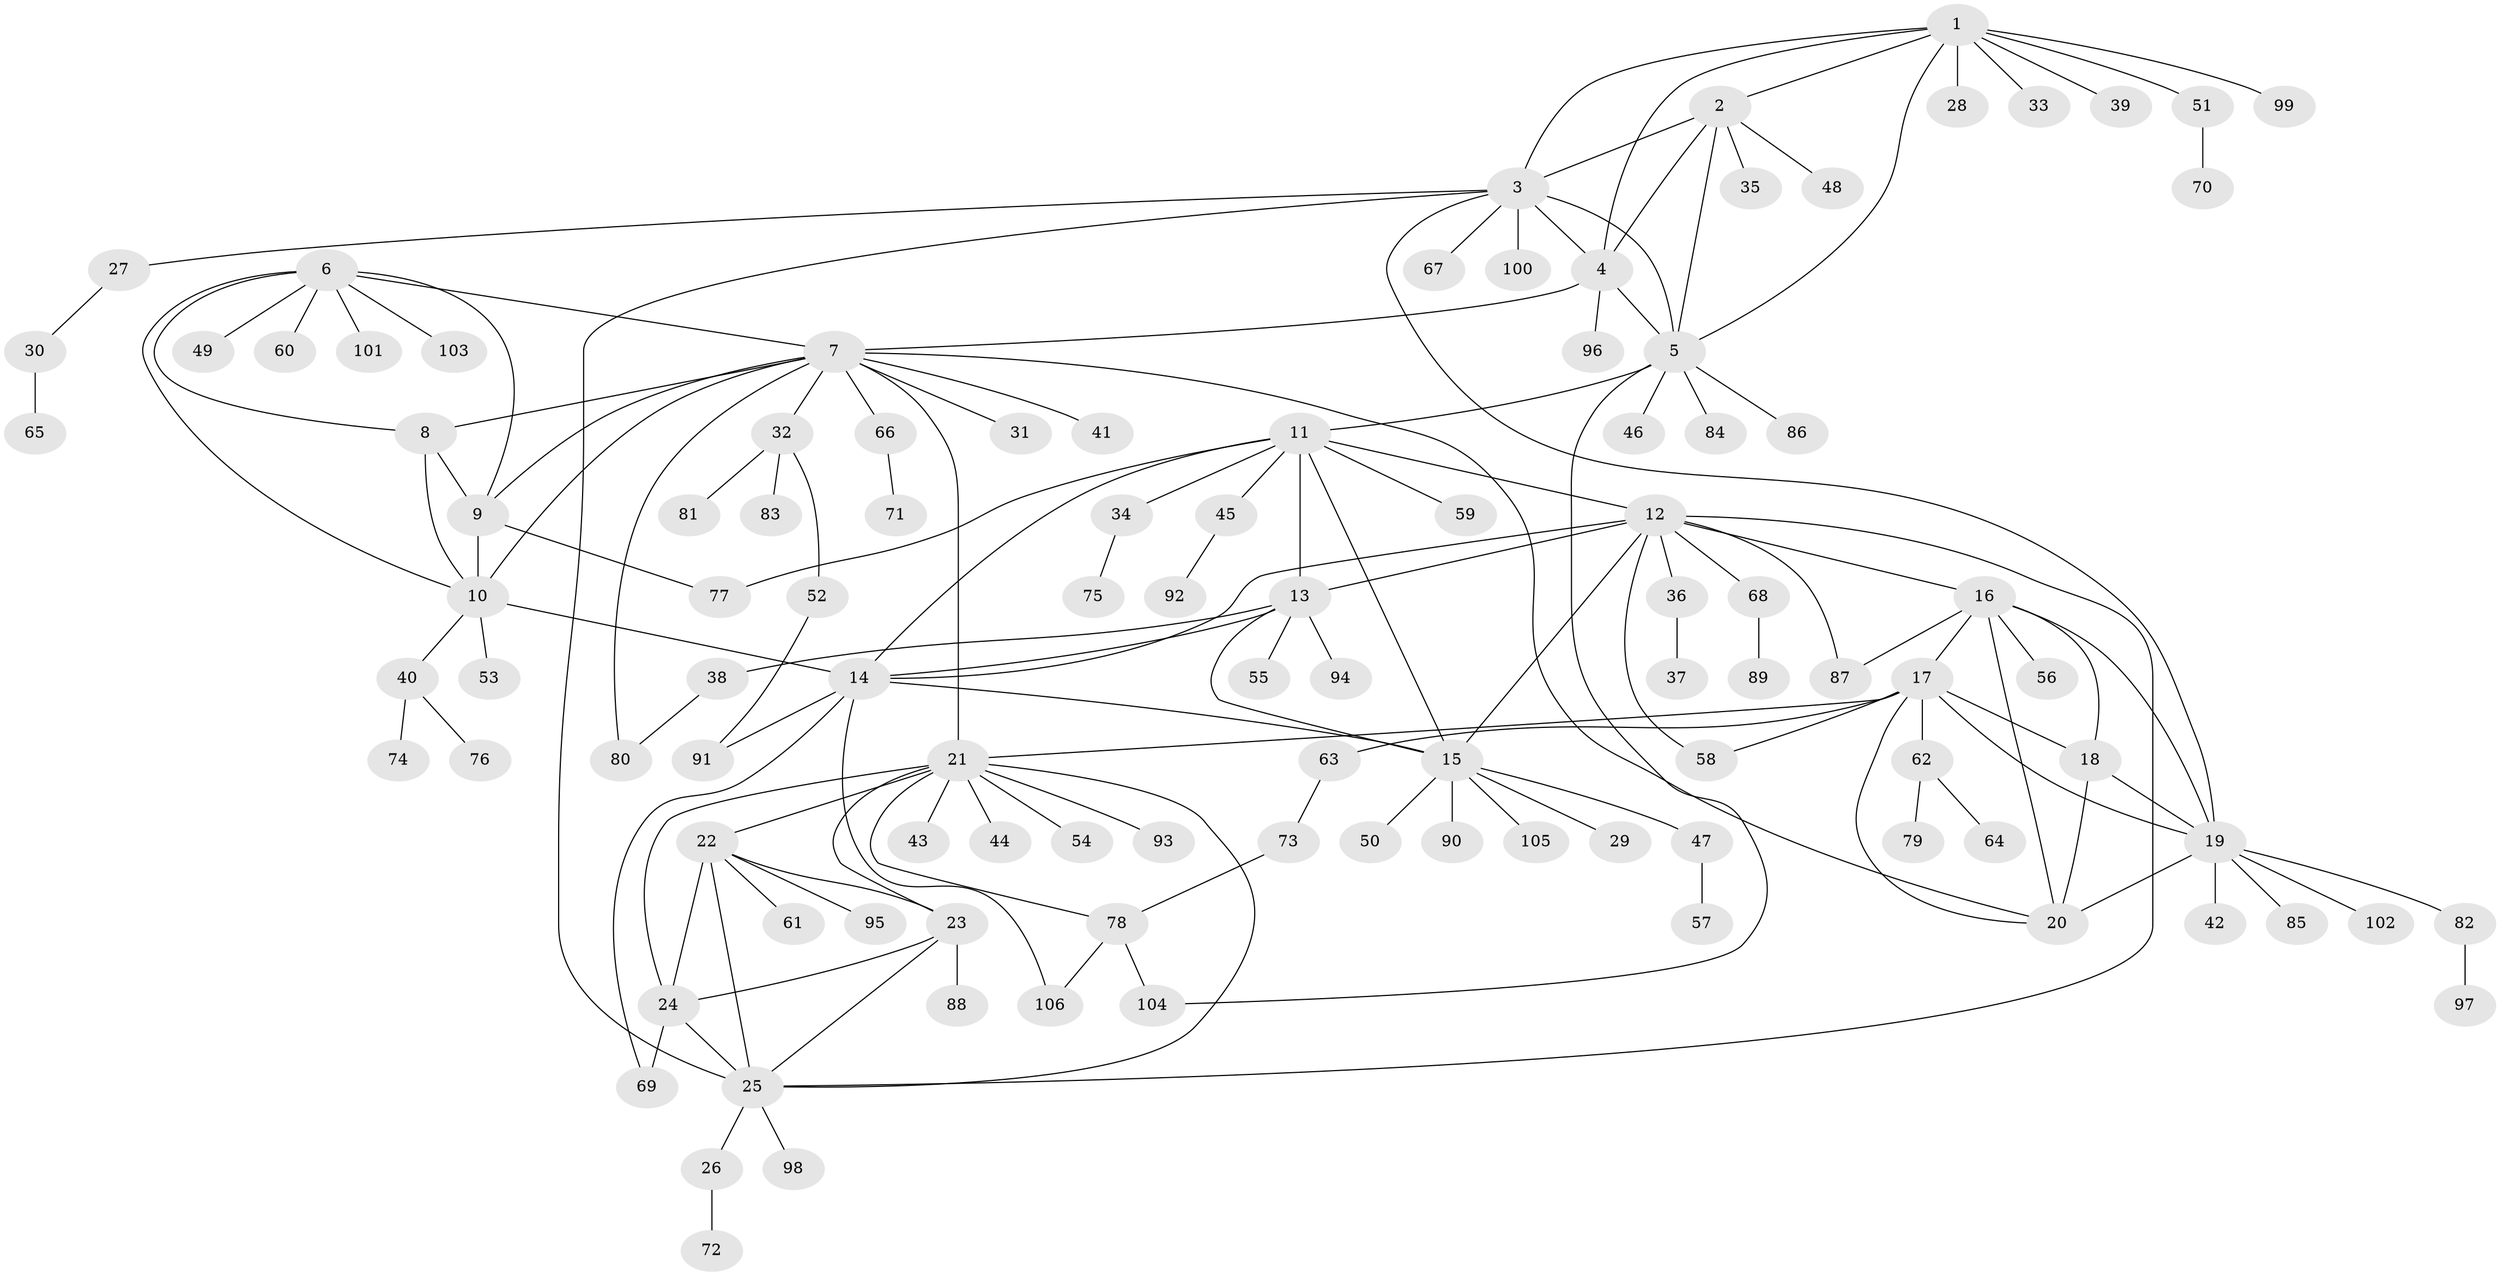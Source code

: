 // coarse degree distribution, {5: 0.047619047619047616, 2: 0.07142857142857142, 4: 0.023809523809523808, 3: 0.047619047619047616, 1: 0.7380952380952381, 8: 0.047619047619047616, 21: 0.023809523809523808}
// Generated by graph-tools (version 1.1) at 2025/57/03/04/25 21:57:48]
// undirected, 106 vertices, 150 edges
graph export_dot {
graph [start="1"]
  node [color=gray90,style=filled];
  1;
  2;
  3;
  4;
  5;
  6;
  7;
  8;
  9;
  10;
  11;
  12;
  13;
  14;
  15;
  16;
  17;
  18;
  19;
  20;
  21;
  22;
  23;
  24;
  25;
  26;
  27;
  28;
  29;
  30;
  31;
  32;
  33;
  34;
  35;
  36;
  37;
  38;
  39;
  40;
  41;
  42;
  43;
  44;
  45;
  46;
  47;
  48;
  49;
  50;
  51;
  52;
  53;
  54;
  55;
  56;
  57;
  58;
  59;
  60;
  61;
  62;
  63;
  64;
  65;
  66;
  67;
  68;
  69;
  70;
  71;
  72;
  73;
  74;
  75;
  76;
  77;
  78;
  79;
  80;
  81;
  82;
  83;
  84;
  85;
  86;
  87;
  88;
  89;
  90;
  91;
  92;
  93;
  94;
  95;
  96;
  97;
  98;
  99;
  100;
  101;
  102;
  103;
  104;
  105;
  106;
  1 -- 2;
  1 -- 3;
  1 -- 4;
  1 -- 5;
  1 -- 28;
  1 -- 33;
  1 -- 39;
  1 -- 51;
  1 -- 99;
  2 -- 3;
  2 -- 4;
  2 -- 5;
  2 -- 35;
  2 -- 48;
  3 -- 4;
  3 -- 5;
  3 -- 19;
  3 -- 25;
  3 -- 27;
  3 -- 67;
  3 -- 100;
  4 -- 5;
  4 -- 7;
  4 -- 96;
  5 -- 11;
  5 -- 46;
  5 -- 84;
  5 -- 86;
  5 -- 104;
  6 -- 7;
  6 -- 8;
  6 -- 9;
  6 -- 10;
  6 -- 49;
  6 -- 60;
  6 -- 101;
  6 -- 103;
  7 -- 8;
  7 -- 9;
  7 -- 10;
  7 -- 20;
  7 -- 21;
  7 -- 31;
  7 -- 32;
  7 -- 41;
  7 -- 66;
  7 -- 80;
  8 -- 9;
  8 -- 10;
  9 -- 10;
  9 -- 77;
  10 -- 14;
  10 -- 40;
  10 -- 53;
  11 -- 12;
  11 -- 13;
  11 -- 14;
  11 -- 15;
  11 -- 34;
  11 -- 45;
  11 -- 59;
  11 -- 77;
  12 -- 13;
  12 -- 14;
  12 -- 15;
  12 -- 16;
  12 -- 25;
  12 -- 36;
  12 -- 58;
  12 -- 68;
  12 -- 87;
  13 -- 14;
  13 -- 15;
  13 -- 38;
  13 -- 55;
  13 -- 94;
  14 -- 15;
  14 -- 69;
  14 -- 91;
  14 -- 106;
  15 -- 29;
  15 -- 47;
  15 -- 50;
  15 -- 90;
  15 -- 105;
  16 -- 17;
  16 -- 18;
  16 -- 19;
  16 -- 20;
  16 -- 56;
  16 -- 87;
  17 -- 18;
  17 -- 19;
  17 -- 20;
  17 -- 21;
  17 -- 58;
  17 -- 62;
  17 -- 63;
  18 -- 19;
  18 -- 20;
  19 -- 20;
  19 -- 42;
  19 -- 82;
  19 -- 85;
  19 -- 102;
  21 -- 22;
  21 -- 23;
  21 -- 24;
  21 -- 25;
  21 -- 43;
  21 -- 44;
  21 -- 54;
  21 -- 78;
  21 -- 93;
  22 -- 23;
  22 -- 24;
  22 -- 25;
  22 -- 61;
  22 -- 95;
  23 -- 24;
  23 -- 25;
  23 -- 88;
  24 -- 25;
  24 -- 69;
  25 -- 26;
  25 -- 98;
  26 -- 72;
  27 -- 30;
  30 -- 65;
  32 -- 52;
  32 -- 81;
  32 -- 83;
  34 -- 75;
  36 -- 37;
  38 -- 80;
  40 -- 74;
  40 -- 76;
  45 -- 92;
  47 -- 57;
  51 -- 70;
  52 -- 91;
  62 -- 64;
  62 -- 79;
  63 -- 73;
  66 -- 71;
  68 -- 89;
  73 -- 78;
  78 -- 104;
  78 -- 106;
  82 -- 97;
}

